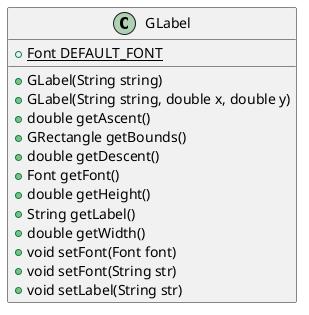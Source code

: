 @startuml
class GLabel {

+ {static} Font DEFAULT_FONT
+ GLabel(String string)
+ GLabel(String string, double x, double y)
+ double getAscent()
+ GRectangle getBounds()
+ double getDescent()
+ Font getFont()
+ double getHeight()
+ String getLabel()
+ double getWidth()
+ void setFont(Font font)
+ void setFont(String str)
+ void setLabel(String str)
}


@enduml